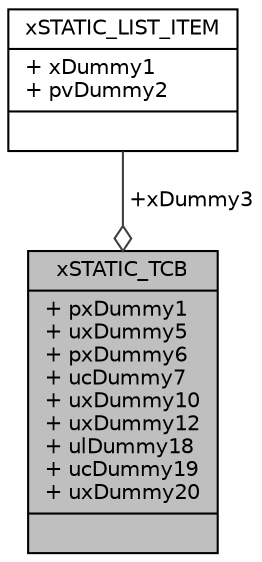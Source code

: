 digraph "xSTATIC_TCB"
{
  edge [fontname="Helvetica",fontsize="10",labelfontname="Helvetica",labelfontsize="10"];
  node [fontname="Helvetica",fontsize="10",shape=record];
  Node1 [label="{xSTATIC_TCB\n|+ pxDummy1\l+ uxDummy5\l+ pxDummy6\l+ ucDummy7\l+ uxDummy10\l+ uxDummy12\l+ ulDummy18\l+ ucDummy19\l+ uxDummy20\l|}",height=0.2,width=0.4,color="black", fillcolor="grey75", style="filled", fontcolor="black"];
  Node2 -> Node1 [color="grey25",fontsize="10",style="solid",label=" +xDummy3" ,arrowhead="odiamond",fontname="Helvetica"];
  Node2 [label="{xSTATIC_LIST_ITEM\n|+ xDummy1\l+ pvDummy2\l|}",height=0.2,width=0.4,color="black", fillcolor="white", style="filled",URL="$structx_s_t_a_t_i_c___l_i_s_t___i_t_e_m.html"];
}
